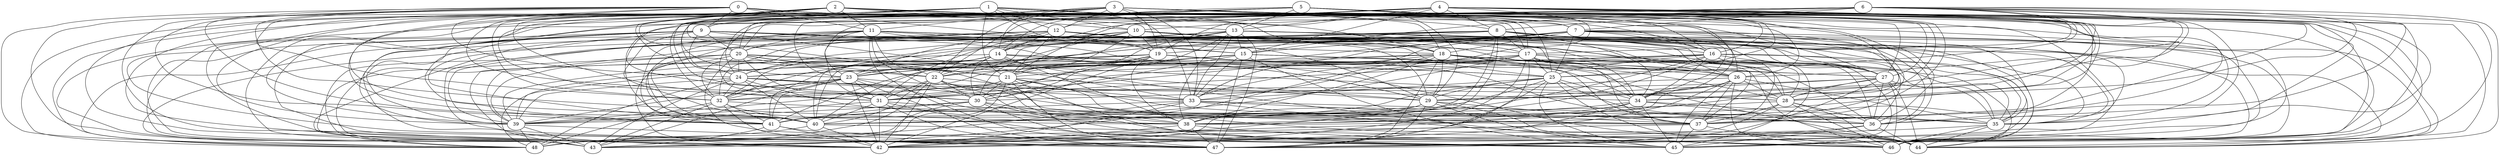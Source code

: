 graph g {0;1;2;3;4;5;6;7;8;9;10;11;12;13;14;15;16;17;18;19;20;21;22;23;24;25;26;27;28;29;30;31;32;33;34;35;36;37;38;39;40;41;42;43;44;45;46;47;48;0 -- 8;0 -- 9;0 -- 11;0 -- 15;0 -- 16;0 -- 18;0 -- 24;0 -- 26;0 -- 27;0 -- 29;0 -- 30;0 -- 32;0 -- 38;0 -- 40;0 -- 41;0 -- 45;0 -- 47;0 -- 48;1 -- 9;1 -- 10;1 -- 12;1 -- 16;1 -- 17;1 -- 19;1 -- 21;1 -- 25;1 -- 27;1 -- 30;1 -- 31;1 -- 33;1 -- 35;1 -- 39;1 -- 41;1 -- 42;1 -- 46;1 -- 48;2 -- 10;2 -- 11;2 -- 13;2 -- 17;2 -- 18;2 -- 20;2 -- 21;2 -- 22;2 -- 26;2 -- 31;2 -- 32;2 -- 34;2 -- 35;2 -- 36;2 -- 40;2 -- 42;2 -- 43;2 -- 47;3 -- 7;3 -- 11;3 -- 12;3 -- 14;3 -- 18;3 -- 19;3 -- 22;3 -- 23;3 -- 27;3 -- 28;3 -- 32;3 -- 33;3 -- 36;3 -- 37;3 -- 41;3 -- 43;3 -- 44;3 -- 48;4 -- 8;4 -- 12;4 -- 13;4 -- 15;4 -- 19;4 -- 20;4 -- 21;4 -- 23;4 -- 24;4 -- 29;4 -- 33;4 -- 34;4 -- 35;4 -- 37;4 -- 38;4 -- 42;4 -- 44;4 -- 45;5 -- 7;5 -- 9;5 -- 13;5 -- 14;5 -- 16;5 -- 20;5 -- 22;5 -- 24;5 -- 25;5 -- 28;5 -- 30;5 -- 34;5 -- 36;5 -- 38;5 -- 39;5 -- 43;5 -- 45;5 -- 46;6 -- 7;6 -- 8;6 -- 10;6 -- 14;6 -- 15;6 -- 17;6 -- 23;6 -- 25;6 -- 26;6 -- 28;6 -- 29;6 -- 31;6 -- 37;6 -- 39;6 -- 40;6 -- 44;6 -- 46;6 -- 47;7 -- 15;7 -- 16;7 -- 18;7 -- 22;7 -- 23;7 -- 25;7 -- 31;7 -- 33;7 -- 34;7 -- 36;7 -- 37;7 -- 39;7 -- 45;7 -- 47;7 -- 48;8 -- 16;8 -- 17;8 -- 19;8 -- 23;8 -- 24;8 -- 26;8 -- 28;8 -- 32;8 -- 34;8 -- 37;8 -- 38;8 -- 40;8 -- 42;8 -- 46;8 -- 48;9 -- 17;9 -- 18;9 -- 20;9 -- 24;9 -- 25;9 -- 27;9 -- 28;9 -- 29;9 -- 33;9 -- 38;9 -- 39;9 -- 41;9 -- 42;9 -- 43;9 -- 47;10 -- 14;10 -- 18;10 -- 19;10 -- 21;10 -- 25;10 -- 26;10 -- 29;10 -- 30;10 -- 34;10 -- 35;10 -- 39;10 -- 40;10 -- 43;10 -- 44;10 -- 48;11 -- 15;11 -- 19;11 -- 20;11 -- 22;11 -- 26;11 -- 27;11 -- 28;11 -- 30;11 -- 31;11 -- 36;11 -- 40;11 -- 41;11 -- 42;11 -- 44;11 -- 45;12 -- 14;12 -- 16;12 -- 20;12 -- 21;12 -- 23;12 -- 27;12 -- 29;12 -- 31;12 -- 32;12 -- 35;12 -- 37;12 -- 41;12 -- 43;12 -- 45;12 -- 46;13 -- 14;13 -- 15;13 -- 17;13 -- 21;13 -- 22;13 -- 24;13 -- 30;13 -- 32;13 -- 33;13 -- 35;13 -- 36;13 -- 38;13 -- 44;13 -- 46;13 -- 47;14 -- 22;14 -- 23;14 -- 25;14 -- 29;14 -- 30;14 -- 32;14 -- 38;14 -- 40;14 -- 41;14 -- 43;14 -- 44;14 -- 46;15 -- 23;15 -- 24;15 -- 26;15 -- 30;15 -- 31;15 -- 33;15 -- 35;15 -- 39;15 -- 41;15 -- 44;15 -- 45;15 -- 47;16 -- 24;16 -- 25;16 -- 27;16 -- 31;16 -- 32;16 -- 34;16 -- 35;16 -- 36;16 -- 40;16 -- 45;16 -- 46;16 -- 48;17 -- 21;17 -- 25;17 -- 26;17 -- 28;17 -- 32;17 -- 33;17 -- 36;17 -- 37;17 -- 41;17 -- 42;17 -- 46;17 -- 47;18 -- 22;18 -- 26;18 -- 27;18 -- 29;18 -- 33;18 -- 34;18 -- 35;18 -- 37;18 -- 38;18 -- 43;18 -- 47;18 -- 48;19 -- 21;19 -- 23;19 -- 27;19 -- 28;19 -- 30;19 -- 34;19 -- 36;19 -- 38;19 -- 39;19 -- 42;19 -- 44;19 -- 48;20 -- 21;20 -- 22;20 -- 24;20 -- 28;20 -- 29;20 -- 31;20 -- 37;20 -- 39;20 -- 40;20 -- 42;20 -- 43;20 -- 45;21 -- 29;21 -- 30;21 -- 32;21 -- 36;21 -- 37;21 -- 39;21 -- 45;21 -- 47;21 -- 48;22 -- 30;22 -- 31;22 -- 33;22 -- 37;22 -- 38;22 -- 40;22 -- 42;22 -- 46;22 -- 48;23 -- 31;23 -- 32;23 -- 34;23 -- 38;23 -- 39;23 -- 41;23 -- 42;23 -- 43;23 -- 47;24 -- 28;24 -- 32;24 -- 33;24 -- 35;24 -- 39;24 -- 40;24 -- 43;24 -- 44;24 -- 48;25 -- 29;25 -- 33;25 -- 34;25 -- 36;25 -- 40;25 -- 41;25 -- 42;25 -- 44;25 -- 45;26 -- 28;26 -- 30;26 -- 34;26 -- 35;26 -- 37;26 -- 41;26 -- 43;26 -- 45;26 -- 46;27 -- 28;27 -- 29;27 -- 31;27 -- 35;27 -- 36;27 -- 38;27 -- 44;27 -- 46;27 -- 47;28 -- 36;28 -- 37;28 -- 39;28 -- 43;28 -- 44;28 -- 46;29 -- 37;29 -- 38;29 -- 40;29 -- 44;29 -- 45;29 -- 47;30 -- 38;30 -- 39;30 -- 41;30 -- 45;30 -- 46;30 -- 48;31 -- 35;31 -- 39;31 -- 40;31 -- 42;31 -- 46;31 -- 47;32 -- 36;32 -- 40;32 -- 41;32 -- 43;32 -- 47;32 -- 48;33 -- 35;33 -- 37;33 -- 41;33 -- 42;33 -- 44;33 -- 48;34 -- 35;34 -- 36;34 -- 38;34 -- 42;34 -- 43;34 -- 45;35 -- 43;35 -- 44;35 -- 46;36 -- 44;36 -- 45;36 -- 47;37 -- 45;37 -- 46;37 -- 48;38 -- 42;38 -- 46;38 -- 47;39 -- 43;39 -- 47;39 -- 48;40 -- 42;40 -- 44;40 -- 48;41 -- 42;41 -- 43;41 -- 45;}